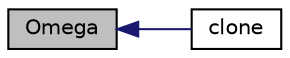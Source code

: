 digraph "Omega"
{
  bgcolor="transparent";
  edge [fontname="Helvetica",fontsize="10",labelfontname="Helvetica",labelfontsize="10"];
  node [fontname="Helvetica",fontsize="10",shape=record];
  rankdir="LR";
  Node322 [label="Omega",height=0.2,width=0.4,color="black", fillcolor="grey75", style="filled", fontcolor="black"];
  Node322 -> Node323 [dir="back",color="midnightblue",fontsize="10",style="solid",fontname="Helvetica"];
  Node323 [label="clone",height=0.2,width=0.4,color="black",URL="$a22681.html#a6a61e17cedf023c4bc8d5a6924f59d2c",tooltip="Return clone. "];
}
